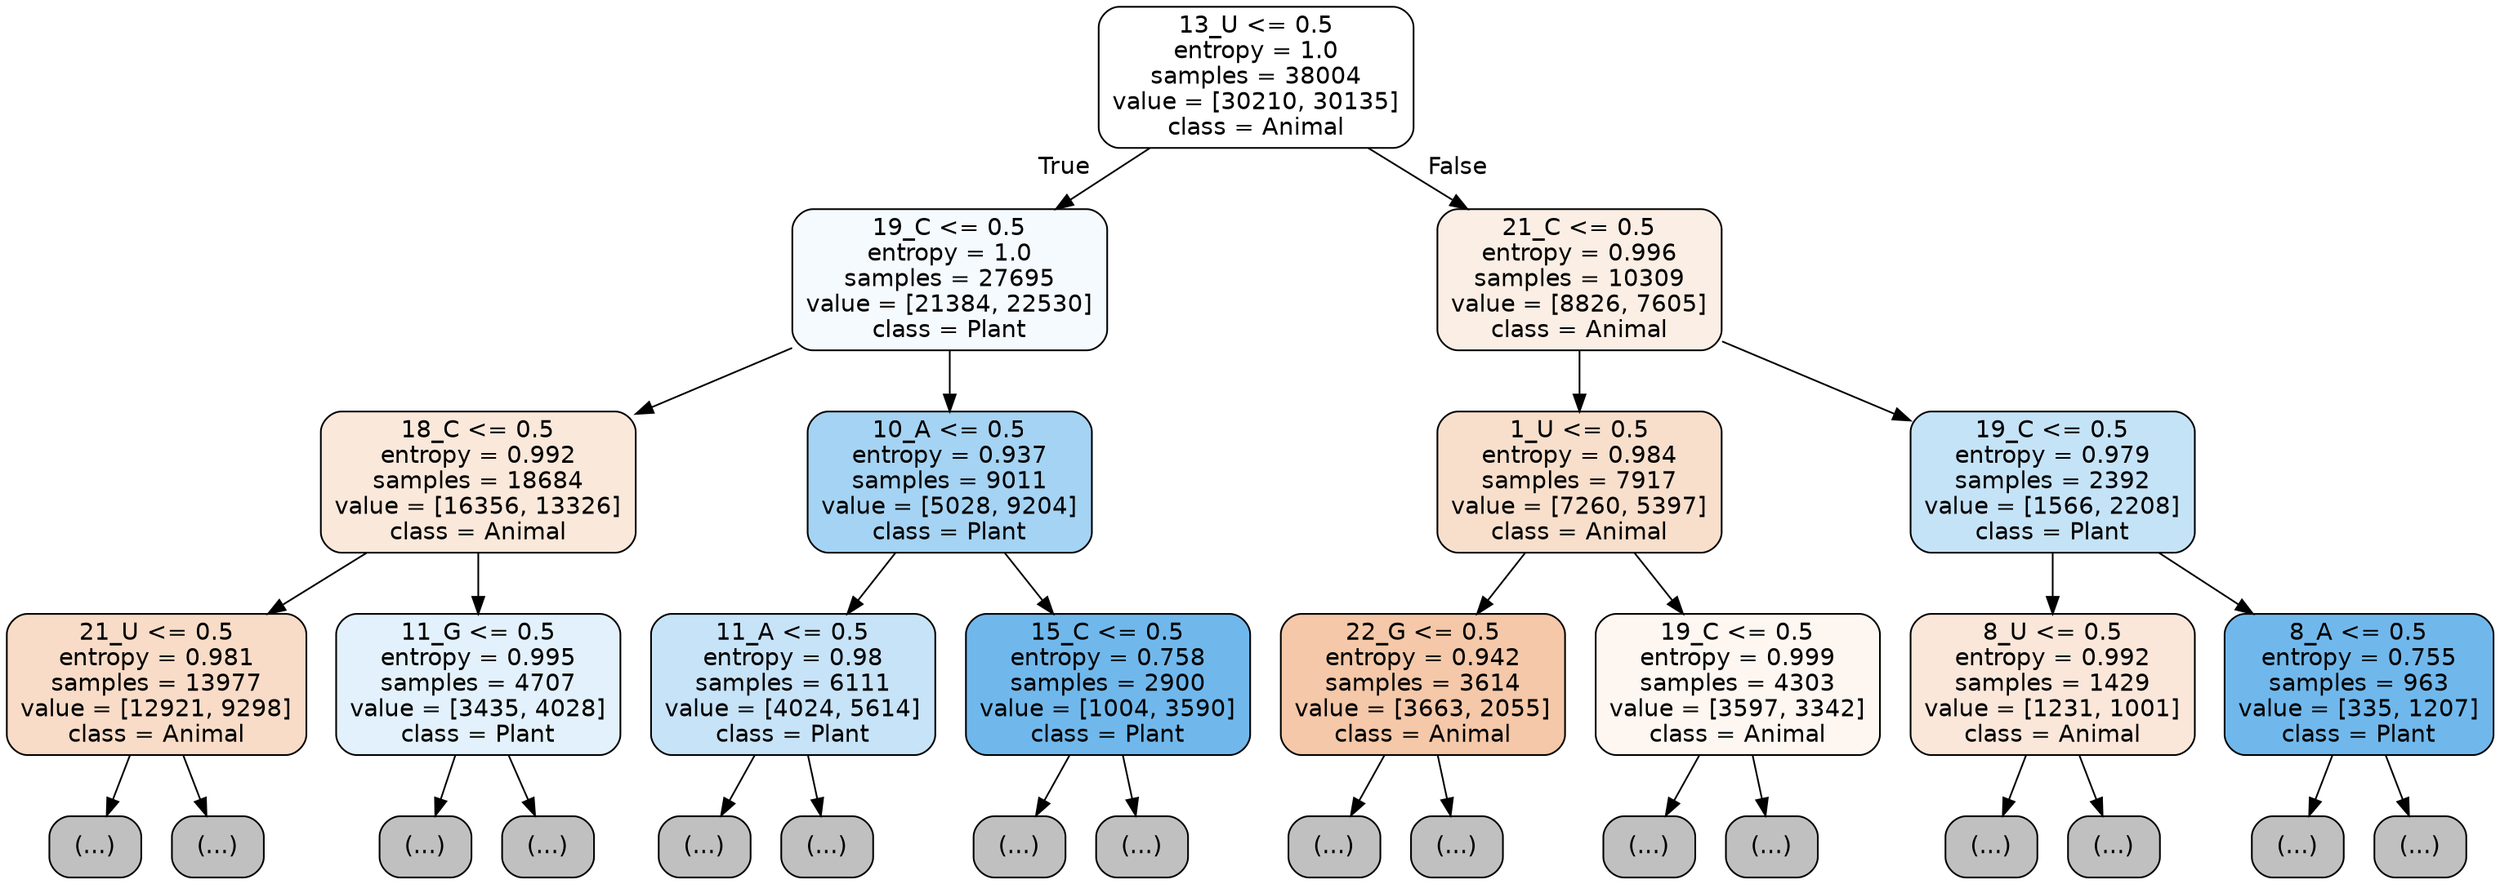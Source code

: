 digraph Tree {
node [shape=box, style="filled, rounded", color="black", fontname="helvetica"] ;
edge [fontname="helvetica"] ;
0 [label="13_U <= 0.5\nentropy = 1.0\nsamples = 38004\nvalue = [30210, 30135]\nclass = Animal", fillcolor="#ffffff"] ;
1 [label="19_C <= 0.5\nentropy = 1.0\nsamples = 27695\nvalue = [21384, 22530]\nclass = Plant", fillcolor="#f5fafe"] ;
0 -> 1 [labeldistance=2.5, labelangle=45, headlabel="True"] ;
2 [label="18_C <= 0.5\nentropy = 0.992\nsamples = 18684\nvalue = [16356, 13326]\nclass = Animal", fillcolor="#fae8da"] ;
1 -> 2 ;
3 [label="21_U <= 0.5\nentropy = 0.981\nsamples = 13977\nvalue = [12921, 9298]\nclass = Animal", fillcolor="#f8dcc7"] ;
2 -> 3 ;
4 [label="(...)", fillcolor="#C0C0C0"] ;
3 -> 4 ;
5617 [label="(...)", fillcolor="#C0C0C0"] ;
3 -> 5617 ;
7200 [label="11_G <= 0.5\nentropy = 0.995\nsamples = 4707\nvalue = [3435, 4028]\nclass = Plant", fillcolor="#e2f1fb"] ;
2 -> 7200 ;
7201 [label="(...)", fillcolor="#C0C0C0"] ;
7200 -> 7201 ;
8610 [label="(...)", fillcolor="#C0C0C0"] ;
7200 -> 8610 ;
9189 [label="10_A <= 0.5\nentropy = 0.937\nsamples = 9011\nvalue = [5028, 9204]\nclass = Plant", fillcolor="#a5d3f3"] ;
1 -> 9189 ;
9190 [label="11_A <= 0.5\nentropy = 0.98\nsamples = 6111\nvalue = [4024, 5614]\nclass = Plant", fillcolor="#c7e3f8"] ;
9189 -> 9190 ;
9191 [label="(...)", fillcolor="#C0C0C0"] ;
9190 -> 9191 ;
11016 [label="(...)", fillcolor="#C0C0C0"] ;
9190 -> 11016 ;
11585 [label="15_C <= 0.5\nentropy = 0.758\nsamples = 2900\nvalue = [1004, 3590]\nclass = Plant", fillcolor="#70b8ec"] ;
9189 -> 11585 ;
11586 [label="(...)", fillcolor="#C0C0C0"] ;
11585 -> 11586 ;
12059 [label="(...)", fillcolor="#C0C0C0"] ;
11585 -> 12059 ;
12208 [label="21_C <= 0.5\nentropy = 0.996\nsamples = 10309\nvalue = [8826, 7605]\nclass = Animal", fillcolor="#fbeee4"] ;
0 -> 12208 [labeldistance=2.5, labelangle=-45, headlabel="False"] ;
12209 [label="1_U <= 0.5\nentropy = 0.984\nsamples = 7917\nvalue = [7260, 5397]\nclass = Animal", fillcolor="#f8dfcc"] ;
12208 -> 12209 ;
12210 [label="22_G <= 0.5\nentropy = 0.942\nsamples = 3614\nvalue = [3663, 2055]\nclass = Animal", fillcolor="#f4c8a8"] ;
12209 -> 12210 ;
12211 [label="(...)", fillcolor="#C0C0C0"] ;
12210 -> 12211 ;
14170 [label="(...)", fillcolor="#C0C0C0"] ;
12210 -> 14170 ;
14441 [label="19_C <= 0.5\nentropy = 0.999\nsamples = 4303\nvalue = [3597, 3342]\nclass = Animal", fillcolor="#fdf6f1"] ;
12209 -> 14441 ;
14442 [label="(...)", fillcolor="#C0C0C0"] ;
14441 -> 14442 ;
15721 [label="(...)", fillcolor="#C0C0C0"] ;
14441 -> 15721 ;
16136 [label="19_C <= 0.5\nentropy = 0.979\nsamples = 2392\nvalue = [1566, 2208]\nclass = Plant", fillcolor="#c5e3f7"] ;
12208 -> 16136 ;
16137 [label="8_U <= 0.5\nentropy = 0.992\nsamples = 1429\nvalue = [1231, 1001]\nclass = Animal", fillcolor="#fae7da"] ;
16136 -> 16137 ;
16138 [label="(...)", fillcolor="#C0C0C0"] ;
16137 -> 16138 ;
16721 [label="(...)", fillcolor="#C0C0C0"] ;
16137 -> 16721 ;
16942 [label="8_A <= 0.5\nentropy = 0.755\nsamples = 963\nvalue = [335, 1207]\nclass = Plant", fillcolor="#70b8ec"] ;
16136 -> 16942 ;
16943 [label="(...)", fillcolor="#C0C0C0"] ;
16942 -> 16943 ;
17108 [label="(...)", fillcolor="#C0C0C0"] ;
16942 -> 17108 ;
}